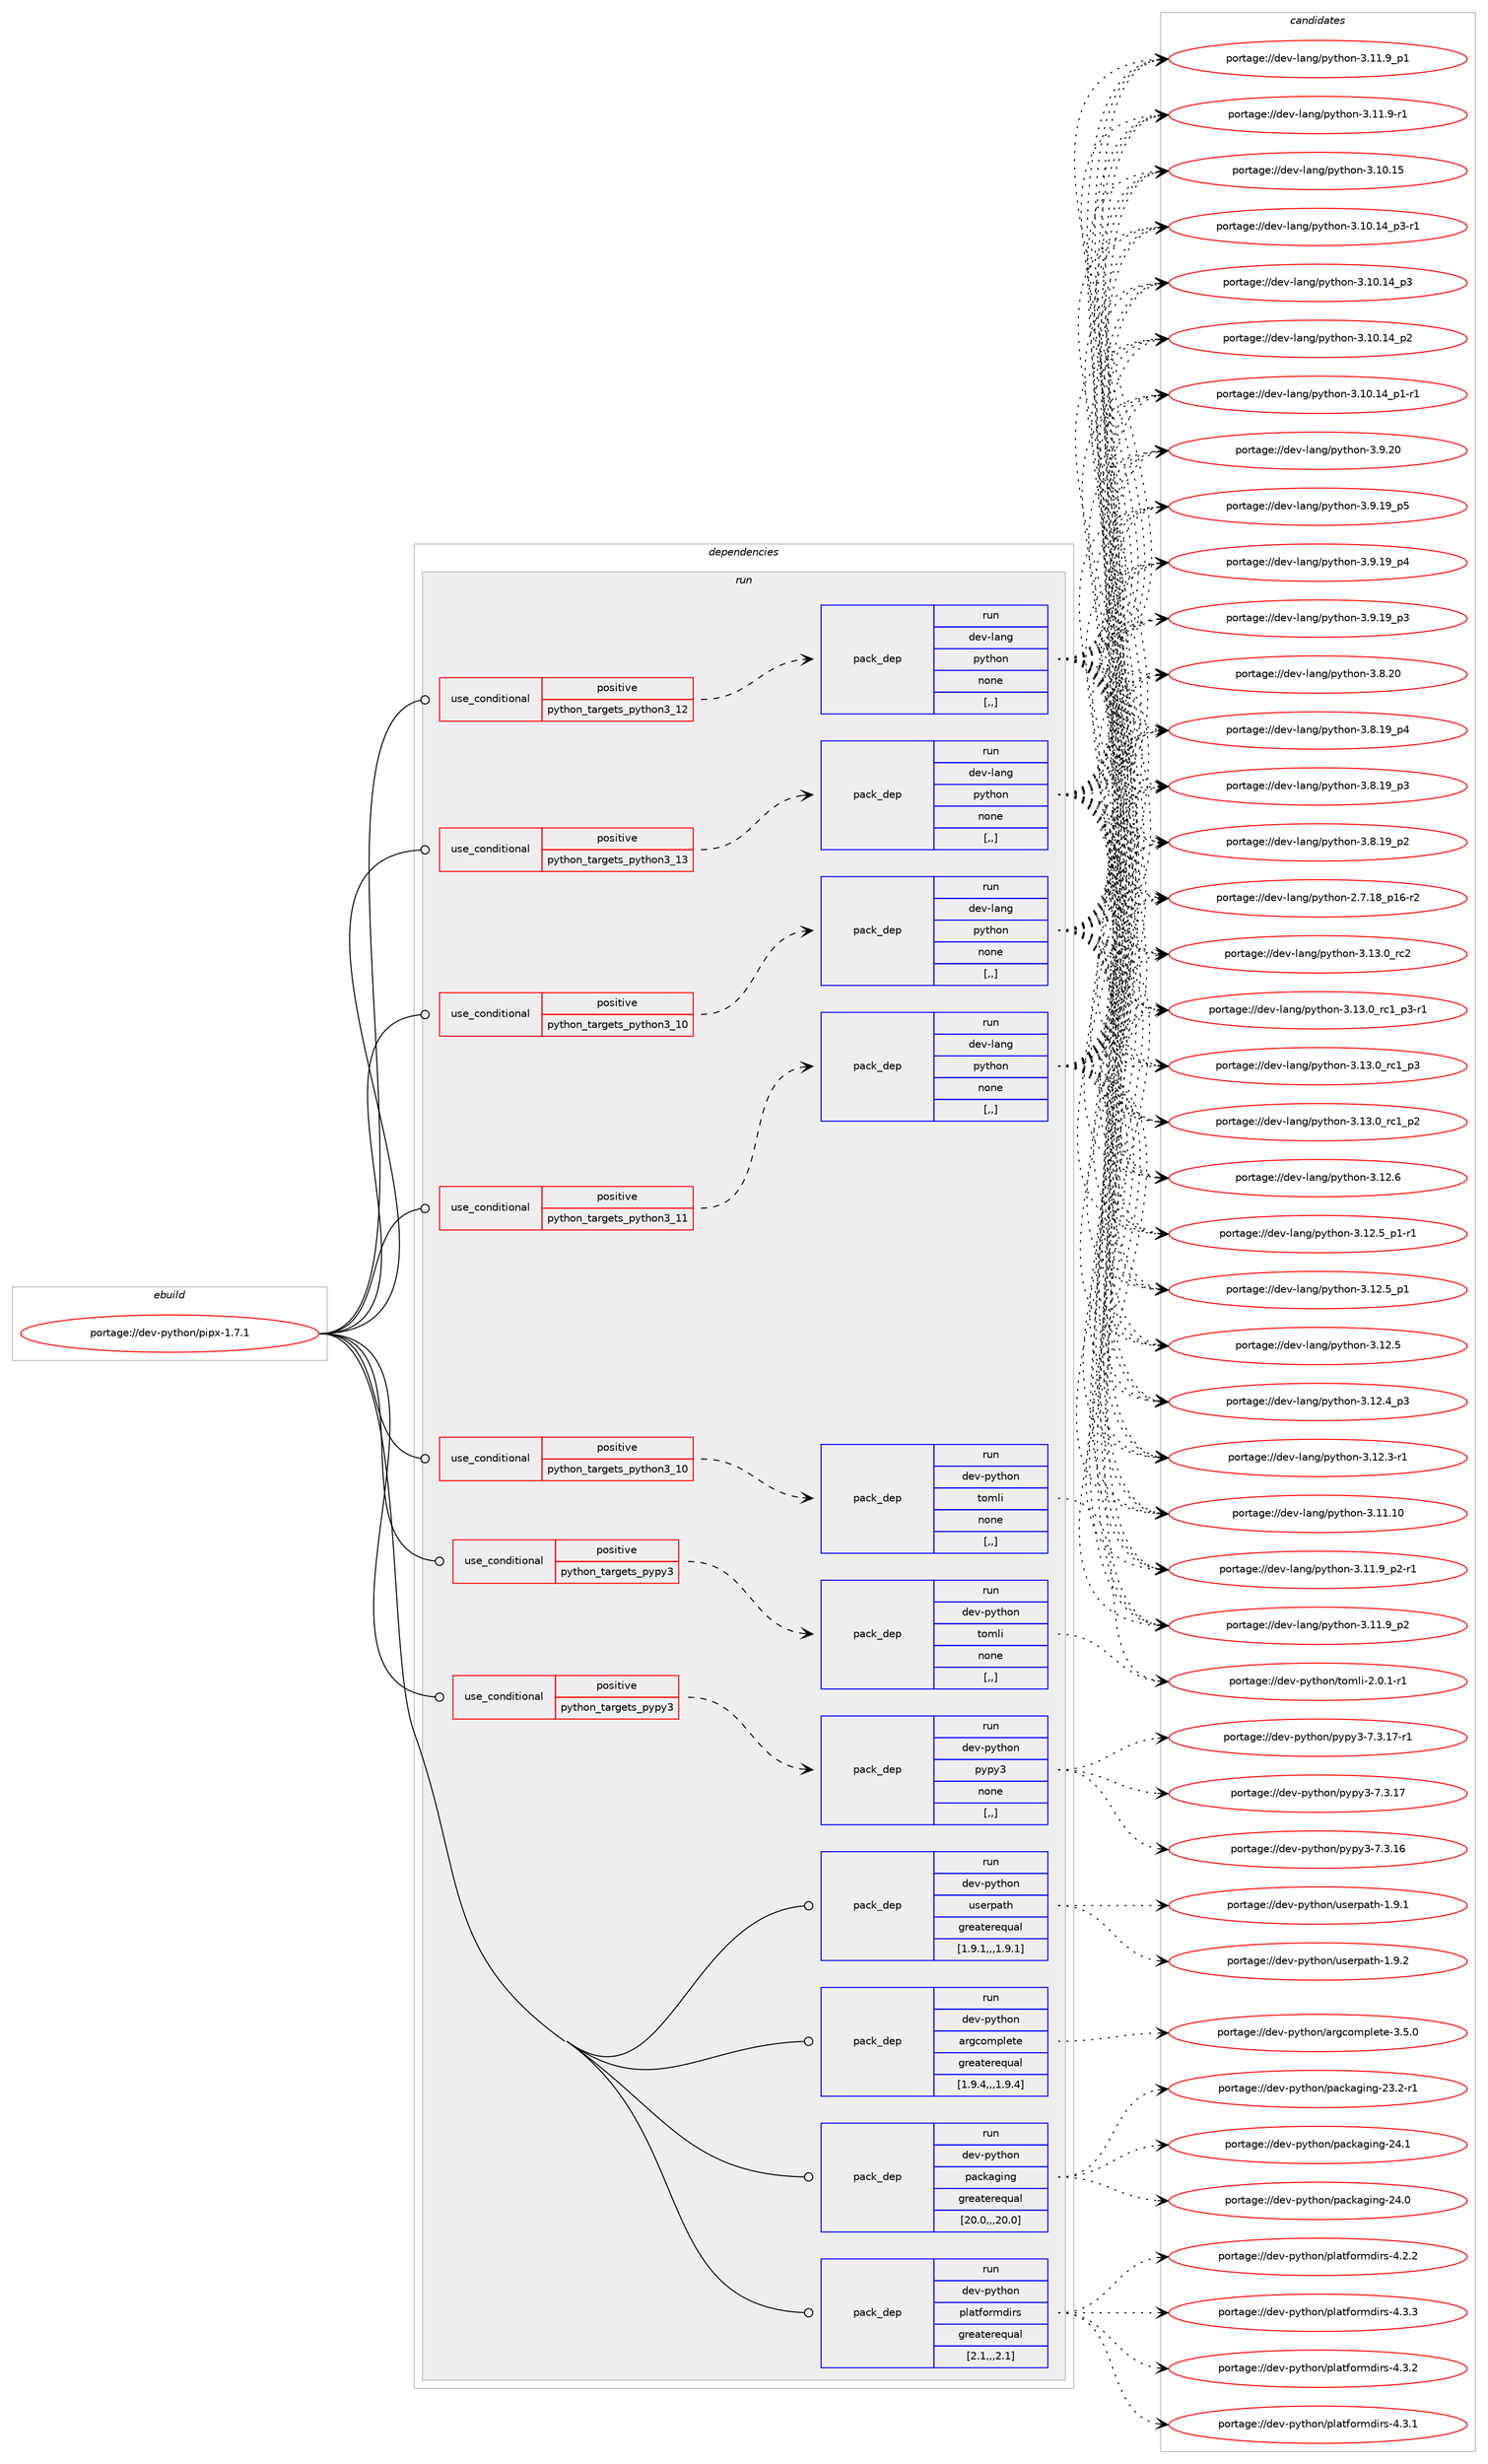 digraph prolog {

# *************
# Graph options
# *************

newrank=true;
concentrate=true;
compound=true;
graph [rankdir=LR,fontname=Helvetica,fontsize=10,ranksep=1.5];#, ranksep=2.5, nodesep=0.2];
edge  [arrowhead=vee];
node  [fontname=Helvetica,fontsize=10];

# **********
# The ebuild
# **********

subgraph cluster_leftcol {
color=gray;
label=<<i>ebuild</i>>;
id [label="portage://dev-python/pipx-1.7.1", color=red, width=4, href="../dev-python/pipx-1.7.1.svg"];
}

# ****************
# The dependencies
# ****************

subgraph cluster_midcol {
color=gray;
label=<<i>dependencies</i>>;
subgraph cluster_compile {
fillcolor="#eeeeee";
style=filled;
label=<<i>compile</i>>;
}
subgraph cluster_compileandrun {
fillcolor="#eeeeee";
style=filled;
label=<<i>compile and run</i>>;
}
subgraph cluster_run {
fillcolor="#eeeeee";
style=filled;
label=<<i>run</i>>;
subgraph cond166498 {
dependency649234 [label=<<TABLE BORDER="0" CELLBORDER="1" CELLSPACING="0" CELLPADDING="4"><TR><TD ROWSPAN="3" CELLPADDING="10">use_conditional</TD></TR><TR><TD>positive</TD></TR><TR><TD>python_targets_pypy3</TD></TR></TABLE>>, shape=none, color=red];
subgraph pack477915 {
dependency649235 [label=<<TABLE BORDER="0" CELLBORDER="1" CELLSPACING="0" CELLPADDING="4" WIDTH="220"><TR><TD ROWSPAN="6" CELLPADDING="30">pack_dep</TD></TR><TR><TD WIDTH="110">run</TD></TR><TR><TD>dev-python</TD></TR><TR><TD>pypy3</TD></TR><TR><TD>none</TD></TR><TR><TD>[,,]</TD></TR></TABLE>>, shape=none, color=blue];
}
dependency649234:e -> dependency649235:w [weight=20,style="dashed",arrowhead="vee"];
}
id:e -> dependency649234:w [weight=20,style="solid",arrowhead="odot"];
subgraph cond166499 {
dependency649236 [label=<<TABLE BORDER="0" CELLBORDER="1" CELLSPACING="0" CELLPADDING="4"><TR><TD ROWSPAN="3" CELLPADDING="10">use_conditional</TD></TR><TR><TD>positive</TD></TR><TR><TD>python_targets_pypy3</TD></TR></TABLE>>, shape=none, color=red];
subgraph pack477916 {
dependency649237 [label=<<TABLE BORDER="0" CELLBORDER="1" CELLSPACING="0" CELLPADDING="4" WIDTH="220"><TR><TD ROWSPAN="6" CELLPADDING="30">pack_dep</TD></TR><TR><TD WIDTH="110">run</TD></TR><TR><TD>dev-python</TD></TR><TR><TD>tomli</TD></TR><TR><TD>none</TD></TR><TR><TD>[,,]</TD></TR></TABLE>>, shape=none, color=blue];
}
dependency649236:e -> dependency649237:w [weight=20,style="dashed",arrowhead="vee"];
}
id:e -> dependency649236:w [weight=20,style="solid",arrowhead="odot"];
subgraph cond166500 {
dependency649238 [label=<<TABLE BORDER="0" CELLBORDER="1" CELLSPACING="0" CELLPADDING="4"><TR><TD ROWSPAN="3" CELLPADDING="10">use_conditional</TD></TR><TR><TD>positive</TD></TR><TR><TD>python_targets_python3_10</TD></TR></TABLE>>, shape=none, color=red];
subgraph pack477917 {
dependency649239 [label=<<TABLE BORDER="0" CELLBORDER="1" CELLSPACING="0" CELLPADDING="4" WIDTH="220"><TR><TD ROWSPAN="6" CELLPADDING="30">pack_dep</TD></TR><TR><TD WIDTH="110">run</TD></TR><TR><TD>dev-lang</TD></TR><TR><TD>python</TD></TR><TR><TD>none</TD></TR><TR><TD>[,,]</TD></TR></TABLE>>, shape=none, color=blue];
}
dependency649238:e -> dependency649239:w [weight=20,style="dashed",arrowhead="vee"];
}
id:e -> dependency649238:w [weight=20,style="solid",arrowhead="odot"];
subgraph cond166501 {
dependency649240 [label=<<TABLE BORDER="0" CELLBORDER="1" CELLSPACING="0" CELLPADDING="4"><TR><TD ROWSPAN="3" CELLPADDING="10">use_conditional</TD></TR><TR><TD>positive</TD></TR><TR><TD>python_targets_python3_10</TD></TR></TABLE>>, shape=none, color=red];
subgraph pack477918 {
dependency649241 [label=<<TABLE BORDER="0" CELLBORDER="1" CELLSPACING="0" CELLPADDING="4" WIDTH="220"><TR><TD ROWSPAN="6" CELLPADDING="30">pack_dep</TD></TR><TR><TD WIDTH="110">run</TD></TR><TR><TD>dev-python</TD></TR><TR><TD>tomli</TD></TR><TR><TD>none</TD></TR><TR><TD>[,,]</TD></TR></TABLE>>, shape=none, color=blue];
}
dependency649240:e -> dependency649241:w [weight=20,style="dashed",arrowhead="vee"];
}
id:e -> dependency649240:w [weight=20,style="solid",arrowhead="odot"];
subgraph cond166502 {
dependency649242 [label=<<TABLE BORDER="0" CELLBORDER="1" CELLSPACING="0" CELLPADDING="4"><TR><TD ROWSPAN="3" CELLPADDING="10">use_conditional</TD></TR><TR><TD>positive</TD></TR><TR><TD>python_targets_python3_11</TD></TR></TABLE>>, shape=none, color=red];
subgraph pack477919 {
dependency649243 [label=<<TABLE BORDER="0" CELLBORDER="1" CELLSPACING="0" CELLPADDING="4" WIDTH="220"><TR><TD ROWSPAN="6" CELLPADDING="30">pack_dep</TD></TR><TR><TD WIDTH="110">run</TD></TR><TR><TD>dev-lang</TD></TR><TR><TD>python</TD></TR><TR><TD>none</TD></TR><TR><TD>[,,]</TD></TR></TABLE>>, shape=none, color=blue];
}
dependency649242:e -> dependency649243:w [weight=20,style="dashed",arrowhead="vee"];
}
id:e -> dependency649242:w [weight=20,style="solid",arrowhead="odot"];
subgraph cond166503 {
dependency649244 [label=<<TABLE BORDER="0" CELLBORDER="1" CELLSPACING="0" CELLPADDING="4"><TR><TD ROWSPAN="3" CELLPADDING="10">use_conditional</TD></TR><TR><TD>positive</TD></TR><TR><TD>python_targets_python3_12</TD></TR></TABLE>>, shape=none, color=red];
subgraph pack477920 {
dependency649245 [label=<<TABLE BORDER="0" CELLBORDER="1" CELLSPACING="0" CELLPADDING="4" WIDTH="220"><TR><TD ROWSPAN="6" CELLPADDING="30">pack_dep</TD></TR><TR><TD WIDTH="110">run</TD></TR><TR><TD>dev-lang</TD></TR><TR><TD>python</TD></TR><TR><TD>none</TD></TR><TR><TD>[,,]</TD></TR></TABLE>>, shape=none, color=blue];
}
dependency649244:e -> dependency649245:w [weight=20,style="dashed",arrowhead="vee"];
}
id:e -> dependency649244:w [weight=20,style="solid",arrowhead="odot"];
subgraph cond166504 {
dependency649246 [label=<<TABLE BORDER="0" CELLBORDER="1" CELLSPACING="0" CELLPADDING="4"><TR><TD ROWSPAN="3" CELLPADDING="10">use_conditional</TD></TR><TR><TD>positive</TD></TR><TR><TD>python_targets_python3_13</TD></TR></TABLE>>, shape=none, color=red];
subgraph pack477921 {
dependency649247 [label=<<TABLE BORDER="0" CELLBORDER="1" CELLSPACING="0" CELLPADDING="4" WIDTH="220"><TR><TD ROWSPAN="6" CELLPADDING="30">pack_dep</TD></TR><TR><TD WIDTH="110">run</TD></TR><TR><TD>dev-lang</TD></TR><TR><TD>python</TD></TR><TR><TD>none</TD></TR><TR><TD>[,,]</TD></TR></TABLE>>, shape=none, color=blue];
}
dependency649246:e -> dependency649247:w [weight=20,style="dashed",arrowhead="vee"];
}
id:e -> dependency649246:w [weight=20,style="solid",arrowhead="odot"];
subgraph pack477922 {
dependency649248 [label=<<TABLE BORDER="0" CELLBORDER="1" CELLSPACING="0" CELLPADDING="4" WIDTH="220"><TR><TD ROWSPAN="6" CELLPADDING="30">pack_dep</TD></TR><TR><TD WIDTH="110">run</TD></TR><TR><TD>dev-python</TD></TR><TR><TD>argcomplete</TD></TR><TR><TD>greaterequal</TD></TR><TR><TD>[1.9.4,,,1.9.4]</TD></TR></TABLE>>, shape=none, color=blue];
}
id:e -> dependency649248:w [weight=20,style="solid",arrowhead="odot"];
subgraph pack477923 {
dependency649249 [label=<<TABLE BORDER="0" CELLBORDER="1" CELLSPACING="0" CELLPADDING="4" WIDTH="220"><TR><TD ROWSPAN="6" CELLPADDING="30">pack_dep</TD></TR><TR><TD WIDTH="110">run</TD></TR><TR><TD>dev-python</TD></TR><TR><TD>packaging</TD></TR><TR><TD>greaterequal</TD></TR><TR><TD>[20.0,,,20.0]</TD></TR></TABLE>>, shape=none, color=blue];
}
id:e -> dependency649249:w [weight=20,style="solid",arrowhead="odot"];
subgraph pack477924 {
dependency649250 [label=<<TABLE BORDER="0" CELLBORDER="1" CELLSPACING="0" CELLPADDING="4" WIDTH="220"><TR><TD ROWSPAN="6" CELLPADDING="30">pack_dep</TD></TR><TR><TD WIDTH="110">run</TD></TR><TR><TD>dev-python</TD></TR><TR><TD>platformdirs</TD></TR><TR><TD>greaterequal</TD></TR><TR><TD>[2.1,,,2.1]</TD></TR></TABLE>>, shape=none, color=blue];
}
id:e -> dependency649250:w [weight=20,style="solid",arrowhead="odot"];
subgraph pack477925 {
dependency649251 [label=<<TABLE BORDER="0" CELLBORDER="1" CELLSPACING="0" CELLPADDING="4" WIDTH="220"><TR><TD ROWSPAN="6" CELLPADDING="30">pack_dep</TD></TR><TR><TD WIDTH="110">run</TD></TR><TR><TD>dev-python</TD></TR><TR><TD>userpath</TD></TR><TR><TD>greaterequal</TD></TR><TR><TD>[1.9.1,,,1.9.1]</TD></TR></TABLE>>, shape=none, color=blue];
}
id:e -> dependency649251:w [weight=20,style="solid",arrowhead="odot"];
}
}

# **************
# The candidates
# **************

subgraph cluster_choices {
rank=same;
color=gray;
label=<<i>candidates</i>>;

subgraph choice477915 {
color=black;
nodesep=1;
choice100101118451121211161041111104711212111212151455546514649554511449 [label="portage://dev-python/pypy3-7.3.17-r1", color=red, width=4,href="../dev-python/pypy3-7.3.17-r1.svg"];
choice10010111845112121116104111110471121211121215145554651464955 [label="portage://dev-python/pypy3-7.3.17", color=red, width=4,href="../dev-python/pypy3-7.3.17.svg"];
choice10010111845112121116104111110471121211121215145554651464954 [label="portage://dev-python/pypy3-7.3.16", color=red, width=4,href="../dev-python/pypy3-7.3.16.svg"];
dependency649235:e -> choice100101118451121211161041111104711212111212151455546514649554511449:w [style=dotted,weight="100"];
dependency649235:e -> choice10010111845112121116104111110471121211121215145554651464955:w [style=dotted,weight="100"];
dependency649235:e -> choice10010111845112121116104111110471121211121215145554651464954:w [style=dotted,weight="100"];
}
subgraph choice477916 {
color=black;
nodesep=1;
choice10010111845112121116104111110471161111091081054550464846494511449 [label="portage://dev-python/tomli-2.0.1-r1", color=red, width=4,href="../dev-python/tomli-2.0.1-r1.svg"];
dependency649237:e -> choice10010111845112121116104111110471161111091081054550464846494511449:w [style=dotted,weight="100"];
}
subgraph choice477917 {
color=black;
nodesep=1;
choice10010111845108971101034711212111610411111045514649514648951149950 [label="portage://dev-lang/python-3.13.0_rc2", color=red, width=4,href="../dev-lang/python-3.13.0_rc2.svg"];
choice1001011184510897110103471121211161041111104551464951464895114994995112514511449 [label="portage://dev-lang/python-3.13.0_rc1_p3-r1", color=red, width=4,href="../dev-lang/python-3.13.0_rc1_p3-r1.svg"];
choice100101118451089711010347112121116104111110455146495146489511499499511251 [label="portage://dev-lang/python-3.13.0_rc1_p3", color=red, width=4,href="../dev-lang/python-3.13.0_rc1_p3.svg"];
choice100101118451089711010347112121116104111110455146495146489511499499511250 [label="portage://dev-lang/python-3.13.0_rc1_p2", color=red, width=4,href="../dev-lang/python-3.13.0_rc1_p2.svg"];
choice10010111845108971101034711212111610411111045514649504654 [label="portage://dev-lang/python-3.12.6", color=red, width=4,href="../dev-lang/python-3.12.6.svg"];
choice1001011184510897110103471121211161041111104551464950465395112494511449 [label="portage://dev-lang/python-3.12.5_p1-r1", color=red, width=4,href="../dev-lang/python-3.12.5_p1-r1.svg"];
choice100101118451089711010347112121116104111110455146495046539511249 [label="portage://dev-lang/python-3.12.5_p1", color=red, width=4,href="../dev-lang/python-3.12.5_p1.svg"];
choice10010111845108971101034711212111610411111045514649504653 [label="portage://dev-lang/python-3.12.5", color=red, width=4,href="../dev-lang/python-3.12.5.svg"];
choice100101118451089711010347112121116104111110455146495046529511251 [label="portage://dev-lang/python-3.12.4_p3", color=red, width=4,href="../dev-lang/python-3.12.4_p3.svg"];
choice100101118451089711010347112121116104111110455146495046514511449 [label="portage://dev-lang/python-3.12.3-r1", color=red, width=4,href="../dev-lang/python-3.12.3-r1.svg"];
choice1001011184510897110103471121211161041111104551464949464948 [label="portage://dev-lang/python-3.11.10", color=red, width=4,href="../dev-lang/python-3.11.10.svg"];
choice1001011184510897110103471121211161041111104551464949465795112504511449 [label="portage://dev-lang/python-3.11.9_p2-r1", color=red, width=4,href="../dev-lang/python-3.11.9_p2-r1.svg"];
choice100101118451089711010347112121116104111110455146494946579511250 [label="portage://dev-lang/python-3.11.9_p2", color=red, width=4,href="../dev-lang/python-3.11.9_p2.svg"];
choice100101118451089711010347112121116104111110455146494946579511249 [label="portage://dev-lang/python-3.11.9_p1", color=red, width=4,href="../dev-lang/python-3.11.9_p1.svg"];
choice100101118451089711010347112121116104111110455146494946574511449 [label="portage://dev-lang/python-3.11.9-r1", color=red, width=4,href="../dev-lang/python-3.11.9-r1.svg"];
choice1001011184510897110103471121211161041111104551464948464953 [label="portage://dev-lang/python-3.10.15", color=red, width=4,href="../dev-lang/python-3.10.15.svg"];
choice100101118451089711010347112121116104111110455146494846495295112514511449 [label="portage://dev-lang/python-3.10.14_p3-r1", color=red, width=4,href="../dev-lang/python-3.10.14_p3-r1.svg"];
choice10010111845108971101034711212111610411111045514649484649529511251 [label="portage://dev-lang/python-3.10.14_p3", color=red, width=4,href="../dev-lang/python-3.10.14_p3.svg"];
choice10010111845108971101034711212111610411111045514649484649529511250 [label="portage://dev-lang/python-3.10.14_p2", color=red, width=4,href="../dev-lang/python-3.10.14_p2.svg"];
choice100101118451089711010347112121116104111110455146494846495295112494511449 [label="portage://dev-lang/python-3.10.14_p1-r1", color=red, width=4,href="../dev-lang/python-3.10.14_p1-r1.svg"];
choice10010111845108971101034711212111610411111045514657465048 [label="portage://dev-lang/python-3.9.20", color=red, width=4,href="../dev-lang/python-3.9.20.svg"];
choice100101118451089711010347112121116104111110455146574649579511253 [label="portage://dev-lang/python-3.9.19_p5", color=red, width=4,href="../dev-lang/python-3.9.19_p5.svg"];
choice100101118451089711010347112121116104111110455146574649579511252 [label="portage://dev-lang/python-3.9.19_p4", color=red, width=4,href="../dev-lang/python-3.9.19_p4.svg"];
choice100101118451089711010347112121116104111110455146574649579511251 [label="portage://dev-lang/python-3.9.19_p3", color=red, width=4,href="../dev-lang/python-3.9.19_p3.svg"];
choice10010111845108971101034711212111610411111045514656465048 [label="portage://dev-lang/python-3.8.20", color=red, width=4,href="../dev-lang/python-3.8.20.svg"];
choice100101118451089711010347112121116104111110455146564649579511252 [label="portage://dev-lang/python-3.8.19_p4", color=red, width=4,href="../dev-lang/python-3.8.19_p4.svg"];
choice100101118451089711010347112121116104111110455146564649579511251 [label="portage://dev-lang/python-3.8.19_p3", color=red, width=4,href="../dev-lang/python-3.8.19_p3.svg"];
choice100101118451089711010347112121116104111110455146564649579511250 [label="portage://dev-lang/python-3.8.19_p2", color=red, width=4,href="../dev-lang/python-3.8.19_p2.svg"];
choice100101118451089711010347112121116104111110455046554649569511249544511450 [label="portage://dev-lang/python-2.7.18_p16-r2", color=red, width=4,href="../dev-lang/python-2.7.18_p16-r2.svg"];
dependency649239:e -> choice10010111845108971101034711212111610411111045514649514648951149950:w [style=dotted,weight="100"];
dependency649239:e -> choice1001011184510897110103471121211161041111104551464951464895114994995112514511449:w [style=dotted,weight="100"];
dependency649239:e -> choice100101118451089711010347112121116104111110455146495146489511499499511251:w [style=dotted,weight="100"];
dependency649239:e -> choice100101118451089711010347112121116104111110455146495146489511499499511250:w [style=dotted,weight="100"];
dependency649239:e -> choice10010111845108971101034711212111610411111045514649504654:w [style=dotted,weight="100"];
dependency649239:e -> choice1001011184510897110103471121211161041111104551464950465395112494511449:w [style=dotted,weight="100"];
dependency649239:e -> choice100101118451089711010347112121116104111110455146495046539511249:w [style=dotted,weight="100"];
dependency649239:e -> choice10010111845108971101034711212111610411111045514649504653:w [style=dotted,weight="100"];
dependency649239:e -> choice100101118451089711010347112121116104111110455146495046529511251:w [style=dotted,weight="100"];
dependency649239:e -> choice100101118451089711010347112121116104111110455146495046514511449:w [style=dotted,weight="100"];
dependency649239:e -> choice1001011184510897110103471121211161041111104551464949464948:w [style=dotted,weight="100"];
dependency649239:e -> choice1001011184510897110103471121211161041111104551464949465795112504511449:w [style=dotted,weight="100"];
dependency649239:e -> choice100101118451089711010347112121116104111110455146494946579511250:w [style=dotted,weight="100"];
dependency649239:e -> choice100101118451089711010347112121116104111110455146494946579511249:w [style=dotted,weight="100"];
dependency649239:e -> choice100101118451089711010347112121116104111110455146494946574511449:w [style=dotted,weight="100"];
dependency649239:e -> choice1001011184510897110103471121211161041111104551464948464953:w [style=dotted,weight="100"];
dependency649239:e -> choice100101118451089711010347112121116104111110455146494846495295112514511449:w [style=dotted,weight="100"];
dependency649239:e -> choice10010111845108971101034711212111610411111045514649484649529511251:w [style=dotted,weight="100"];
dependency649239:e -> choice10010111845108971101034711212111610411111045514649484649529511250:w [style=dotted,weight="100"];
dependency649239:e -> choice100101118451089711010347112121116104111110455146494846495295112494511449:w [style=dotted,weight="100"];
dependency649239:e -> choice10010111845108971101034711212111610411111045514657465048:w [style=dotted,weight="100"];
dependency649239:e -> choice100101118451089711010347112121116104111110455146574649579511253:w [style=dotted,weight="100"];
dependency649239:e -> choice100101118451089711010347112121116104111110455146574649579511252:w [style=dotted,weight="100"];
dependency649239:e -> choice100101118451089711010347112121116104111110455146574649579511251:w [style=dotted,weight="100"];
dependency649239:e -> choice10010111845108971101034711212111610411111045514656465048:w [style=dotted,weight="100"];
dependency649239:e -> choice100101118451089711010347112121116104111110455146564649579511252:w [style=dotted,weight="100"];
dependency649239:e -> choice100101118451089711010347112121116104111110455146564649579511251:w [style=dotted,weight="100"];
dependency649239:e -> choice100101118451089711010347112121116104111110455146564649579511250:w [style=dotted,weight="100"];
dependency649239:e -> choice100101118451089711010347112121116104111110455046554649569511249544511450:w [style=dotted,weight="100"];
}
subgraph choice477918 {
color=black;
nodesep=1;
choice10010111845112121116104111110471161111091081054550464846494511449 [label="portage://dev-python/tomli-2.0.1-r1", color=red, width=4,href="../dev-python/tomli-2.0.1-r1.svg"];
dependency649241:e -> choice10010111845112121116104111110471161111091081054550464846494511449:w [style=dotted,weight="100"];
}
subgraph choice477919 {
color=black;
nodesep=1;
choice10010111845108971101034711212111610411111045514649514648951149950 [label="portage://dev-lang/python-3.13.0_rc2", color=red, width=4,href="../dev-lang/python-3.13.0_rc2.svg"];
choice1001011184510897110103471121211161041111104551464951464895114994995112514511449 [label="portage://dev-lang/python-3.13.0_rc1_p3-r1", color=red, width=4,href="../dev-lang/python-3.13.0_rc1_p3-r1.svg"];
choice100101118451089711010347112121116104111110455146495146489511499499511251 [label="portage://dev-lang/python-3.13.0_rc1_p3", color=red, width=4,href="../dev-lang/python-3.13.0_rc1_p3.svg"];
choice100101118451089711010347112121116104111110455146495146489511499499511250 [label="portage://dev-lang/python-3.13.0_rc1_p2", color=red, width=4,href="../dev-lang/python-3.13.0_rc1_p2.svg"];
choice10010111845108971101034711212111610411111045514649504654 [label="portage://dev-lang/python-3.12.6", color=red, width=4,href="../dev-lang/python-3.12.6.svg"];
choice1001011184510897110103471121211161041111104551464950465395112494511449 [label="portage://dev-lang/python-3.12.5_p1-r1", color=red, width=4,href="../dev-lang/python-3.12.5_p1-r1.svg"];
choice100101118451089711010347112121116104111110455146495046539511249 [label="portage://dev-lang/python-3.12.5_p1", color=red, width=4,href="../dev-lang/python-3.12.5_p1.svg"];
choice10010111845108971101034711212111610411111045514649504653 [label="portage://dev-lang/python-3.12.5", color=red, width=4,href="../dev-lang/python-3.12.5.svg"];
choice100101118451089711010347112121116104111110455146495046529511251 [label="portage://dev-lang/python-3.12.4_p3", color=red, width=4,href="../dev-lang/python-3.12.4_p3.svg"];
choice100101118451089711010347112121116104111110455146495046514511449 [label="portage://dev-lang/python-3.12.3-r1", color=red, width=4,href="../dev-lang/python-3.12.3-r1.svg"];
choice1001011184510897110103471121211161041111104551464949464948 [label="portage://dev-lang/python-3.11.10", color=red, width=4,href="../dev-lang/python-3.11.10.svg"];
choice1001011184510897110103471121211161041111104551464949465795112504511449 [label="portage://dev-lang/python-3.11.9_p2-r1", color=red, width=4,href="../dev-lang/python-3.11.9_p2-r1.svg"];
choice100101118451089711010347112121116104111110455146494946579511250 [label="portage://dev-lang/python-3.11.9_p2", color=red, width=4,href="../dev-lang/python-3.11.9_p2.svg"];
choice100101118451089711010347112121116104111110455146494946579511249 [label="portage://dev-lang/python-3.11.9_p1", color=red, width=4,href="../dev-lang/python-3.11.9_p1.svg"];
choice100101118451089711010347112121116104111110455146494946574511449 [label="portage://dev-lang/python-3.11.9-r1", color=red, width=4,href="../dev-lang/python-3.11.9-r1.svg"];
choice1001011184510897110103471121211161041111104551464948464953 [label="portage://dev-lang/python-3.10.15", color=red, width=4,href="../dev-lang/python-3.10.15.svg"];
choice100101118451089711010347112121116104111110455146494846495295112514511449 [label="portage://dev-lang/python-3.10.14_p3-r1", color=red, width=4,href="../dev-lang/python-3.10.14_p3-r1.svg"];
choice10010111845108971101034711212111610411111045514649484649529511251 [label="portage://dev-lang/python-3.10.14_p3", color=red, width=4,href="../dev-lang/python-3.10.14_p3.svg"];
choice10010111845108971101034711212111610411111045514649484649529511250 [label="portage://dev-lang/python-3.10.14_p2", color=red, width=4,href="../dev-lang/python-3.10.14_p2.svg"];
choice100101118451089711010347112121116104111110455146494846495295112494511449 [label="portage://dev-lang/python-3.10.14_p1-r1", color=red, width=4,href="../dev-lang/python-3.10.14_p1-r1.svg"];
choice10010111845108971101034711212111610411111045514657465048 [label="portage://dev-lang/python-3.9.20", color=red, width=4,href="../dev-lang/python-3.9.20.svg"];
choice100101118451089711010347112121116104111110455146574649579511253 [label="portage://dev-lang/python-3.9.19_p5", color=red, width=4,href="../dev-lang/python-3.9.19_p5.svg"];
choice100101118451089711010347112121116104111110455146574649579511252 [label="portage://dev-lang/python-3.9.19_p4", color=red, width=4,href="../dev-lang/python-3.9.19_p4.svg"];
choice100101118451089711010347112121116104111110455146574649579511251 [label="portage://dev-lang/python-3.9.19_p3", color=red, width=4,href="../dev-lang/python-3.9.19_p3.svg"];
choice10010111845108971101034711212111610411111045514656465048 [label="portage://dev-lang/python-3.8.20", color=red, width=4,href="../dev-lang/python-3.8.20.svg"];
choice100101118451089711010347112121116104111110455146564649579511252 [label="portage://dev-lang/python-3.8.19_p4", color=red, width=4,href="../dev-lang/python-3.8.19_p4.svg"];
choice100101118451089711010347112121116104111110455146564649579511251 [label="portage://dev-lang/python-3.8.19_p3", color=red, width=4,href="../dev-lang/python-3.8.19_p3.svg"];
choice100101118451089711010347112121116104111110455146564649579511250 [label="portage://dev-lang/python-3.8.19_p2", color=red, width=4,href="../dev-lang/python-3.8.19_p2.svg"];
choice100101118451089711010347112121116104111110455046554649569511249544511450 [label="portage://dev-lang/python-2.7.18_p16-r2", color=red, width=4,href="../dev-lang/python-2.7.18_p16-r2.svg"];
dependency649243:e -> choice10010111845108971101034711212111610411111045514649514648951149950:w [style=dotted,weight="100"];
dependency649243:e -> choice1001011184510897110103471121211161041111104551464951464895114994995112514511449:w [style=dotted,weight="100"];
dependency649243:e -> choice100101118451089711010347112121116104111110455146495146489511499499511251:w [style=dotted,weight="100"];
dependency649243:e -> choice100101118451089711010347112121116104111110455146495146489511499499511250:w [style=dotted,weight="100"];
dependency649243:e -> choice10010111845108971101034711212111610411111045514649504654:w [style=dotted,weight="100"];
dependency649243:e -> choice1001011184510897110103471121211161041111104551464950465395112494511449:w [style=dotted,weight="100"];
dependency649243:e -> choice100101118451089711010347112121116104111110455146495046539511249:w [style=dotted,weight="100"];
dependency649243:e -> choice10010111845108971101034711212111610411111045514649504653:w [style=dotted,weight="100"];
dependency649243:e -> choice100101118451089711010347112121116104111110455146495046529511251:w [style=dotted,weight="100"];
dependency649243:e -> choice100101118451089711010347112121116104111110455146495046514511449:w [style=dotted,weight="100"];
dependency649243:e -> choice1001011184510897110103471121211161041111104551464949464948:w [style=dotted,weight="100"];
dependency649243:e -> choice1001011184510897110103471121211161041111104551464949465795112504511449:w [style=dotted,weight="100"];
dependency649243:e -> choice100101118451089711010347112121116104111110455146494946579511250:w [style=dotted,weight="100"];
dependency649243:e -> choice100101118451089711010347112121116104111110455146494946579511249:w [style=dotted,weight="100"];
dependency649243:e -> choice100101118451089711010347112121116104111110455146494946574511449:w [style=dotted,weight="100"];
dependency649243:e -> choice1001011184510897110103471121211161041111104551464948464953:w [style=dotted,weight="100"];
dependency649243:e -> choice100101118451089711010347112121116104111110455146494846495295112514511449:w [style=dotted,weight="100"];
dependency649243:e -> choice10010111845108971101034711212111610411111045514649484649529511251:w [style=dotted,weight="100"];
dependency649243:e -> choice10010111845108971101034711212111610411111045514649484649529511250:w [style=dotted,weight="100"];
dependency649243:e -> choice100101118451089711010347112121116104111110455146494846495295112494511449:w [style=dotted,weight="100"];
dependency649243:e -> choice10010111845108971101034711212111610411111045514657465048:w [style=dotted,weight="100"];
dependency649243:e -> choice100101118451089711010347112121116104111110455146574649579511253:w [style=dotted,weight="100"];
dependency649243:e -> choice100101118451089711010347112121116104111110455146574649579511252:w [style=dotted,weight="100"];
dependency649243:e -> choice100101118451089711010347112121116104111110455146574649579511251:w [style=dotted,weight="100"];
dependency649243:e -> choice10010111845108971101034711212111610411111045514656465048:w [style=dotted,weight="100"];
dependency649243:e -> choice100101118451089711010347112121116104111110455146564649579511252:w [style=dotted,weight="100"];
dependency649243:e -> choice100101118451089711010347112121116104111110455146564649579511251:w [style=dotted,weight="100"];
dependency649243:e -> choice100101118451089711010347112121116104111110455146564649579511250:w [style=dotted,weight="100"];
dependency649243:e -> choice100101118451089711010347112121116104111110455046554649569511249544511450:w [style=dotted,weight="100"];
}
subgraph choice477920 {
color=black;
nodesep=1;
choice10010111845108971101034711212111610411111045514649514648951149950 [label="portage://dev-lang/python-3.13.0_rc2", color=red, width=4,href="../dev-lang/python-3.13.0_rc2.svg"];
choice1001011184510897110103471121211161041111104551464951464895114994995112514511449 [label="portage://dev-lang/python-3.13.0_rc1_p3-r1", color=red, width=4,href="../dev-lang/python-3.13.0_rc1_p3-r1.svg"];
choice100101118451089711010347112121116104111110455146495146489511499499511251 [label="portage://dev-lang/python-3.13.0_rc1_p3", color=red, width=4,href="../dev-lang/python-3.13.0_rc1_p3.svg"];
choice100101118451089711010347112121116104111110455146495146489511499499511250 [label="portage://dev-lang/python-3.13.0_rc1_p2", color=red, width=4,href="../dev-lang/python-3.13.0_rc1_p2.svg"];
choice10010111845108971101034711212111610411111045514649504654 [label="portage://dev-lang/python-3.12.6", color=red, width=4,href="../dev-lang/python-3.12.6.svg"];
choice1001011184510897110103471121211161041111104551464950465395112494511449 [label="portage://dev-lang/python-3.12.5_p1-r1", color=red, width=4,href="../dev-lang/python-3.12.5_p1-r1.svg"];
choice100101118451089711010347112121116104111110455146495046539511249 [label="portage://dev-lang/python-3.12.5_p1", color=red, width=4,href="../dev-lang/python-3.12.5_p1.svg"];
choice10010111845108971101034711212111610411111045514649504653 [label="portage://dev-lang/python-3.12.5", color=red, width=4,href="../dev-lang/python-3.12.5.svg"];
choice100101118451089711010347112121116104111110455146495046529511251 [label="portage://dev-lang/python-3.12.4_p3", color=red, width=4,href="../dev-lang/python-3.12.4_p3.svg"];
choice100101118451089711010347112121116104111110455146495046514511449 [label="portage://dev-lang/python-3.12.3-r1", color=red, width=4,href="../dev-lang/python-3.12.3-r1.svg"];
choice1001011184510897110103471121211161041111104551464949464948 [label="portage://dev-lang/python-3.11.10", color=red, width=4,href="../dev-lang/python-3.11.10.svg"];
choice1001011184510897110103471121211161041111104551464949465795112504511449 [label="portage://dev-lang/python-3.11.9_p2-r1", color=red, width=4,href="../dev-lang/python-3.11.9_p2-r1.svg"];
choice100101118451089711010347112121116104111110455146494946579511250 [label="portage://dev-lang/python-3.11.9_p2", color=red, width=4,href="../dev-lang/python-3.11.9_p2.svg"];
choice100101118451089711010347112121116104111110455146494946579511249 [label="portage://dev-lang/python-3.11.9_p1", color=red, width=4,href="../dev-lang/python-3.11.9_p1.svg"];
choice100101118451089711010347112121116104111110455146494946574511449 [label="portage://dev-lang/python-3.11.9-r1", color=red, width=4,href="../dev-lang/python-3.11.9-r1.svg"];
choice1001011184510897110103471121211161041111104551464948464953 [label="portage://dev-lang/python-3.10.15", color=red, width=4,href="../dev-lang/python-3.10.15.svg"];
choice100101118451089711010347112121116104111110455146494846495295112514511449 [label="portage://dev-lang/python-3.10.14_p3-r1", color=red, width=4,href="../dev-lang/python-3.10.14_p3-r1.svg"];
choice10010111845108971101034711212111610411111045514649484649529511251 [label="portage://dev-lang/python-3.10.14_p3", color=red, width=4,href="../dev-lang/python-3.10.14_p3.svg"];
choice10010111845108971101034711212111610411111045514649484649529511250 [label="portage://dev-lang/python-3.10.14_p2", color=red, width=4,href="../dev-lang/python-3.10.14_p2.svg"];
choice100101118451089711010347112121116104111110455146494846495295112494511449 [label="portage://dev-lang/python-3.10.14_p1-r1", color=red, width=4,href="../dev-lang/python-3.10.14_p1-r1.svg"];
choice10010111845108971101034711212111610411111045514657465048 [label="portage://dev-lang/python-3.9.20", color=red, width=4,href="../dev-lang/python-3.9.20.svg"];
choice100101118451089711010347112121116104111110455146574649579511253 [label="portage://dev-lang/python-3.9.19_p5", color=red, width=4,href="../dev-lang/python-3.9.19_p5.svg"];
choice100101118451089711010347112121116104111110455146574649579511252 [label="portage://dev-lang/python-3.9.19_p4", color=red, width=4,href="../dev-lang/python-3.9.19_p4.svg"];
choice100101118451089711010347112121116104111110455146574649579511251 [label="portage://dev-lang/python-3.9.19_p3", color=red, width=4,href="../dev-lang/python-3.9.19_p3.svg"];
choice10010111845108971101034711212111610411111045514656465048 [label="portage://dev-lang/python-3.8.20", color=red, width=4,href="../dev-lang/python-3.8.20.svg"];
choice100101118451089711010347112121116104111110455146564649579511252 [label="portage://dev-lang/python-3.8.19_p4", color=red, width=4,href="../dev-lang/python-3.8.19_p4.svg"];
choice100101118451089711010347112121116104111110455146564649579511251 [label="portage://dev-lang/python-3.8.19_p3", color=red, width=4,href="../dev-lang/python-3.8.19_p3.svg"];
choice100101118451089711010347112121116104111110455146564649579511250 [label="portage://dev-lang/python-3.8.19_p2", color=red, width=4,href="../dev-lang/python-3.8.19_p2.svg"];
choice100101118451089711010347112121116104111110455046554649569511249544511450 [label="portage://dev-lang/python-2.7.18_p16-r2", color=red, width=4,href="../dev-lang/python-2.7.18_p16-r2.svg"];
dependency649245:e -> choice10010111845108971101034711212111610411111045514649514648951149950:w [style=dotted,weight="100"];
dependency649245:e -> choice1001011184510897110103471121211161041111104551464951464895114994995112514511449:w [style=dotted,weight="100"];
dependency649245:e -> choice100101118451089711010347112121116104111110455146495146489511499499511251:w [style=dotted,weight="100"];
dependency649245:e -> choice100101118451089711010347112121116104111110455146495146489511499499511250:w [style=dotted,weight="100"];
dependency649245:e -> choice10010111845108971101034711212111610411111045514649504654:w [style=dotted,weight="100"];
dependency649245:e -> choice1001011184510897110103471121211161041111104551464950465395112494511449:w [style=dotted,weight="100"];
dependency649245:e -> choice100101118451089711010347112121116104111110455146495046539511249:w [style=dotted,weight="100"];
dependency649245:e -> choice10010111845108971101034711212111610411111045514649504653:w [style=dotted,weight="100"];
dependency649245:e -> choice100101118451089711010347112121116104111110455146495046529511251:w [style=dotted,weight="100"];
dependency649245:e -> choice100101118451089711010347112121116104111110455146495046514511449:w [style=dotted,weight="100"];
dependency649245:e -> choice1001011184510897110103471121211161041111104551464949464948:w [style=dotted,weight="100"];
dependency649245:e -> choice1001011184510897110103471121211161041111104551464949465795112504511449:w [style=dotted,weight="100"];
dependency649245:e -> choice100101118451089711010347112121116104111110455146494946579511250:w [style=dotted,weight="100"];
dependency649245:e -> choice100101118451089711010347112121116104111110455146494946579511249:w [style=dotted,weight="100"];
dependency649245:e -> choice100101118451089711010347112121116104111110455146494946574511449:w [style=dotted,weight="100"];
dependency649245:e -> choice1001011184510897110103471121211161041111104551464948464953:w [style=dotted,weight="100"];
dependency649245:e -> choice100101118451089711010347112121116104111110455146494846495295112514511449:w [style=dotted,weight="100"];
dependency649245:e -> choice10010111845108971101034711212111610411111045514649484649529511251:w [style=dotted,weight="100"];
dependency649245:e -> choice10010111845108971101034711212111610411111045514649484649529511250:w [style=dotted,weight="100"];
dependency649245:e -> choice100101118451089711010347112121116104111110455146494846495295112494511449:w [style=dotted,weight="100"];
dependency649245:e -> choice10010111845108971101034711212111610411111045514657465048:w [style=dotted,weight="100"];
dependency649245:e -> choice100101118451089711010347112121116104111110455146574649579511253:w [style=dotted,weight="100"];
dependency649245:e -> choice100101118451089711010347112121116104111110455146574649579511252:w [style=dotted,weight="100"];
dependency649245:e -> choice100101118451089711010347112121116104111110455146574649579511251:w [style=dotted,weight="100"];
dependency649245:e -> choice10010111845108971101034711212111610411111045514656465048:w [style=dotted,weight="100"];
dependency649245:e -> choice100101118451089711010347112121116104111110455146564649579511252:w [style=dotted,weight="100"];
dependency649245:e -> choice100101118451089711010347112121116104111110455146564649579511251:w [style=dotted,weight="100"];
dependency649245:e -> choice100101118451089711010347112121116104111110455146564649579511250:w [style=dotted,weight="100"];
dependency649245:e -> choice100101118451089711010347112121116104111110455046554649569511249544511450:w [style=dotted,weight="100"];
}
subgraph choice477921 {
color=black;
nodesep=1;
choice10010111845108971101034711212111610411111045514649514648951149950 [label="portage://dev-lang/python-3.13.0_rc2", color=red, width=4,href="../dev-lang/python-3.13.0_rc2.svg"];
choice1001011184510897110103471121211161041111104551464951464895114994995112514511449 [label="portage://dev-lang/python-3.13.0_rc1_p3-r1", color=red, width=4,href="../dev-lang/python-3.13.0_rc1_p3-r1.svg"];
choice100101118451089711010347112121116104111110455146495146489511499499511251 [label="portage://dev-lang/python-3.13.0_rc1_p3", color=red, width=4,href="../dev-lang/python-3.13.0_rc1_p3.svg"];
choice100101118451089711010347112121116104111110455146495146489511499499511250 [label="portage://dev-lang/python-3.13.0_rc1_p2", color=red, width=4,href="../dev-lang/python-3.13.0_rc1_p2.svg"];
choice10010111845108971101034711212111610411111045514649504654 [label="portage://dev-lang/python-3.12.6", color=red, width=4,href="../dev-lang/python-3.12.6.svg"];
choice1001011184510897110103471121211161041111104551464950465395112494511449 [label="portage://dev-lang/python-3.12.5_p1-r1", color=red, width=4,href="../dev-lang/python-3.12.5_p1-r1.svg"];
choice100101118451089711010347112121116104111110455146495046539511249 [label="portage://dev-lang/python-3.12.5_p1", color=red, width=4,href="../dev-lang/python-3.12.5_p1.svg"];
choice10010111845108971101034711212111610411111045514649504653 [label="portage://dev-lang/python-3.12.5", color=red, width=4,href="../dev-lang/python-3.12.5.svg"];
choice100101118451089711010347112121116104111110455146495046529511251 [label="portage://dev-lang/python-3.12.4_p3", color=red, width=4,href="../dev-lang/python-3.12.4_p3.svg"];
choice100101118451089711010347112121116104111110455146495046514511449 [label="portage://dev-lang/python-3.12.3-r1", color=red, width=4,href="../dev-lang/python-3.12.3-r1.svg"];
choice1001011184510897110103471121211161041111104551464949464948 [label="portage://dev-lang/python-3.11.10", color=red, width=4,href="../dev-lang/python-3.11.10.svg"];
choice1001011184510897110103471121211161041111104551464949465795112504511449 [label="portage://dev-lang/python-3.11.9_p2-r1", color=red, width=4,href="../dev-lang/python-3.11.9_p2-r1.svg"];
choice100101118451089711010347112121116104111110455146494946579511250 [label="portage://dev-lang/python-3.11.9_p2", color=red, width=4,href="../dev-lang/python-3.11.9_p2.svg"];
choice100101118451089711010347112121116104111110455146494946579511249 [label="portage://dev-lang/python-3.11.9_p1", color=red, width=4,href="../dev-lang/python-3.11.9_p1.svg"];
choice100101118451089711010347112121116104111110455146494946574511449 [label="portage://dev-lang/python-3.11.9-r1", color=red, width=4,href="../dev-lang/python-3.11.9-r1.svg"];
choice1001011184510897110103471121211161041111104551464948464953 [label="portage://dev-lang/python-3.10.15", color=red, width=4,href="../dev-lang/python-3.10.15.svg"];
choice100101118451089711010347112121116104111110455146494846495295112514511449 [label="portage://dev-lang/python-3.10.14_p3-r1", color=red, width=4,href="../dev-lang/python-3.10.14_p3-r1.svg"];
choice10010111845108971101034711212111610411111045514649484649529511251 [label="portage://dev-lang/python-3.10.14_p3", color=red, width=4,href="../dev-lang/python-3.10.14_p3.svg"];
choice10010111845108971101034711212111610411111045514649484649529511250 [label="portage://dev-lang/python-3.10.14_p2", color=red, width=4,href="../dev-lang/python-3.10.14_p2.svg"];
choice100101118451089711010347112121116104111110455146494846495295112494511449 [label="portage://dev-lang/python-3.10.14_p1-r1", color=red, width=4,href="../dev-lang/python-3.10.14_p1-r1.svg"];
choice10010111845108971101034711212111610411111045514657465048 [label="portage://dev-lang/python-3.9.20", color=red, width=4,href="../dev-lang/python-3.9.20.svg"];
choice100101118451089711010347112121116104111110455146574649579511253 [label="portage://dev-lang/python-3.9.19_p5", color=red, width=4,href="../dev-lang/python-3.9.19_p5.svg"];
choice100101118451089711010347112121116104111110455146574649579511252 [label="portage://dev-lang/python-3.9.19_p4", color=red, width=4,href="../dev-lang/python-3.9.19_p4.svg"];
choice100101118451089711010347112121116104111110455146574649579511251 [label="portage://dev-lang/python-3.9.19_p3", color=red, width=4,href="../dev-lang/python-3.9.19_p3.svg"];
choice10010111845108971101034711212111610411111045514656465048 [label="portage://dev-lang/python-3.8.20", color=red, width=4,href="../dev-lang/python-3.8.20.svg"];
choice100101118451089711010347112121116104111110455146564649579511252 [label="portage://dev-lang/python-3.8.19_p4", color=red, width=4,href="../dev-lang/python-3.8.19_p4.svg"];
choice100101118451089711010347112121116104111110455146564649579511251 [label="portage://dev-lang/python-3.8.19_p3", color=red, width=4,href="../dev-lang/python-3.8.19_p3.svg"];
choice100101118451089711010347112121116104111110455146564649579511250 [label="portage://dev-lang/python-3.8.19_p2", color=red, width=4,href="../dev-lang/python-3.8.19_p2.svg"];
choice100101118451089711010347112121116104111110455046554649569511249544511450 [label="portage://dev-lang/python-2.7.18_p16-r2", color=red, width=4,href="../dev-lang/python-2.7.18_p16-r2.svg"];
dependency649247:e -> choice10010111845108971101034711212111610411111045514649514648951149950:w [style=dotted,weight="100"];
dependency649247:e -> choice1001011184510897110103471121211161041111104551464951464895114994995112514511449:w [style=dotted,weight="100"];
dependency649247:e -> choice100101118451089711010347112121116104111110455146495146489511499499511251:w [style=dotted,weight="100"];
dependency649247:e -> choice100101118451089711010347112121116104111110455146495146489511499499511250:w [style=dotted,weight="100"];
dependency649247:e -> choice10010111845108971101034711212111610411111045514649504654:w [style=dotted,weight="100"];
dependency649247:e -> choice1001011184510897110103471121211161041111104551464950465395112494511449:w [style=dotted,weight="100"];
dependency649247:e -> choice100101118451089711010347112121116104111110455146495046539511249:w [style=dotted,weight="100"];
dependency649247:e -> choice10010111845108971101034711212111610411111045514649504653:w [style=dotted,weight="100"];
dependency649247:e -> choice100101118451089711010347112121116104111110455146495046529511251:w [style=dotted,weight="100"];
dependency649247:e -> choice100101118451089711010347112121116104111110455146495046514511449:w [style=dotted,weight="100"];
dependency649247:e -> choice1001011184510897110103471121211161041111104551464949464948:w [style=dotted,weight="100"];
dependency649247:e -> choice1001011184510897110103471121211161041111104551464949465795112504511449:w [style=dotted,weight="100"];
dependency649247:e -> choice100101118451089711010347112121116104111110455146494946579511250:w [style=dotted,weight="100"];
dependency649247:e -> choice100101118451089711010347112121116104111110455146494946579511249:w [style=dotted,weight="100"];
dependency649247:e -> choice100101118451089711010347112121116104111110455146494946574511449:w [style=dotted,weight="100"];
dependency649247:e -> choice1001011184510897110103471121211161041111104551464948464953:w [style=dotted,weight="100"];
dependency649247:e -> choice100101118451089711010347112121116104111110455146494846495295112514511449:w [style=dotted,weight="100"];
dependency649247:e -> choice10010111845108971101034711212111610411111045514649484649529511251:w [style=dotted,weight="100"];
dependency649247:e -> choice10010111845108971101034711212111610411111045514649484649529511250:w [style=dotted,weight="100"];
dependency649247:e -> choice100101118451089711010347112121116104111110455146494846495295112494511449:w [style=dotted,weight="100"];
dependency649247:e -> choice10010111845108971101034711212111610411111045514657465048:w [style=dotted,weight="100"];
dependency649247:e -> choice100101118451089711010347112121116104111110455146574649579511253:w [style=dotted,weight="100"];
dependency649247:e -> choice100101118451089711010347112121116104111110455146574649579511252:w [style=dotted,weight="100"];
dependency649247:e -> choice100101118451089711010347112121116104111110455146574649579511251:w [style=dotted,weight="100"];
dependency649247:e -> choice10010111845108971101034711212111610411111045514656465048:w [style=dotted,weight="100"];
dependency649247:e -> choice100101118451089711010347112121116104111110455146564649579511252:w [style=dotted,weight="100"];
dependency649247:e -> choice100101118451089711010347112121116104111110455146564649579511251:w [style=dotted,weight="100"];
dependency649247:e -> choice100101118451089711010347112121116104111110455146564649579511250:w [style=dotted,weight="100"];
dependency649247:e -> choice100101118451089711010347112121116104111110455046554649569511249544511450:w [style=dotted,weight="100"];
}
subgraph choice477922 {
color=black;
nodesep=1;
choice10010111845112121116104111110479711410399111109112108101116101455146534648 [label="portage://dev-python/argcomplete-3.5.0", color=red, width=4,href="../dev-python/argcomplete-3.5.0.svg"];
dependency649248:e -> choice10010111845112121116104111110479711410399111109112108101116101455146534648:w [style=dotted,weight="100"];
}
subgraph choice477923 {
color=black;
nodesep=1;
choice10010111845112121116104111110471129799107971031051101034550524649 [label="portage://dev-python/packaging-24.1", color=red, width=4,href="../dev-python/packaging-24.1.svg"];
choice10010111845112121116104111110471129799107971031051101034550524648 [label="portage://dev-python/packaging-24.0", color=red, width=4,href="../dev-python/packaging-24.0.svg"];
choice100101118451121211161041111104711297991079710310511010345505146504511449 [label="portage://dev-python/packaging-23.2-r1", color=red, width=4,href="../dev-python/packaging-23.2-r1.svg"];
dependency649249:e -> choice10010111845112121116104111110471129799107971031051101034550524649:w [style=dotted,weight="100"];
dependency649249:e -> choice10010111845112121116104111110471129799107971031051101034550524648:w [style=dotted,weight="100"];
dependency649249:e -> choice100101118451121211161041111104711297991079710310511010345505146504511449:w [style=dotted,weight="100"];
}
subgraph choice477924 {
color=black;
nodesep=1;
choice100101118451121211161041111104711210897116102111114109100105114115455246514651 [label="portage://dev-python/platformdirs-4.3.3", color=red, width=4,href="../dev-python/platformdirs-4.3.3.svg"];
choice100101118451121211161041111104711210897116102111114109100105114115455246514650 [label="portage://dev-python/platformdirs-4.3.2", color=red, width=4,href="../dev-python/platformdirs-4.3.2.svg"];
choice100101118451121211161041111104711210897116102111114109100105114115455246514649 [label="portage://dev-python/platformdirs-4.3.1", color=red, width=4,href="../dev-python/platformdirs-4.3.1.svg"];
choice100101118451121211161041111104711210897116102111114109100105114115455246504650 [label="portage://dev-python/platformdirs-4.2.2", color=red, width=4,href="../dev-python/platformdirs-4.2.2.svg"];
dependency649250:e -> choice100101118451121211161041111104711210897116102111114109100105114115455246514651:w [style=dotted,weight="100"];
dependency649250:e -> choice100101118451121211161041111104711210897116102111114109100105114115455246514650:w [style=dotted,weight="100"];
dependency649250:e -> choice100101118451121211161041111104711210897116102111114109100105114115455246514649:w [style=dotted,weight="100"];
dependency649250:e -> choice100101118451121211161041111104711210897116102111114109100105114115455246504650:w [style=dotted,weight="100"];
}
subgraph choice477925 {
color=black;
nodesep=1;
choice100101118451121211161041111104711711510111411297116104454946574650 [label="portage://dev-python/userpath-1.9.2", color=red, width=4,href="../dev-python/userpath-1.9.2.svg"];
choice100101118451121211161041111104711711510111411297116104454946574649 [label="portage://dev-python/userpath-1.9.1", color=red, width=4,href="../dev-python/userpath-1.9.1.svg"];
dependency649251:e -> choice100101118451121211161041111104711711510111411297116104454946574650:w [style=dotted,weight="100"];
dependency649251:e -> choice100101118451121211161041111104711711510111411297116104454946574649:w [style=dotted,weight="100"];
}
}

}
